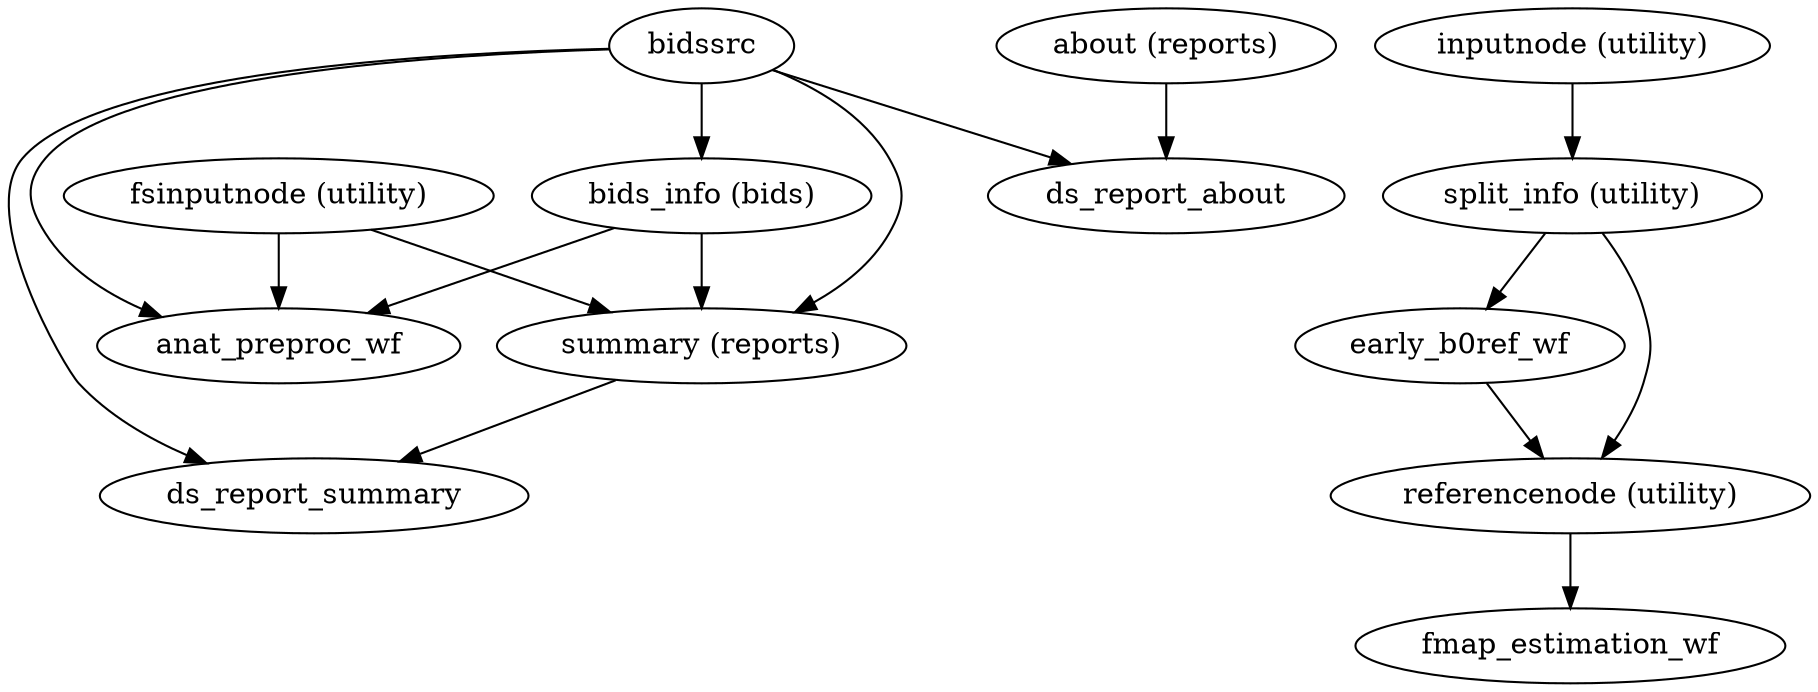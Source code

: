 strict digraph  {
"fsinputnode (utility)";
anat_preproc_wf;
"summary (reports)";
bidssrc;
"bids_info (bids)";
ds_report_summary;
ds_report_about;
"about (reports)";
"inputnode (utility)";
"split_info (utility)";
early_b0ref_wf;
"referencenode (utility)";
fmap_estimation_wf;
"fsinputnode (utility)" -> anat_preproc_wf;
"fsinputnode (utility)" -> "summary (reports)";
"summary (reports)" -> ds_report_summary;
bidssrc -> "bids_info (bids)";
bidssrc -> "summary (reports)";
bidssrc -> anat_preproc_wf;
bidssrc -> ds_report_summary;
bidssrc -> ds_report_about;
"bids_info (bids)" -> "summary (reports)";
"bids_info (bids)" -> anat_preproc_wf;
"about (reports)" -> ds_report_about;
"inputnode (utility)" -> "split_info (utility)";
"split_info (utility)" -> early_b0ref_wf;
"split_info (utility)" -> "referencenode (utility)";
early_b0ref_wf -> "referencenode (utility)";
"referencenode (utility)" -> fmap_estimation_wf;
}
